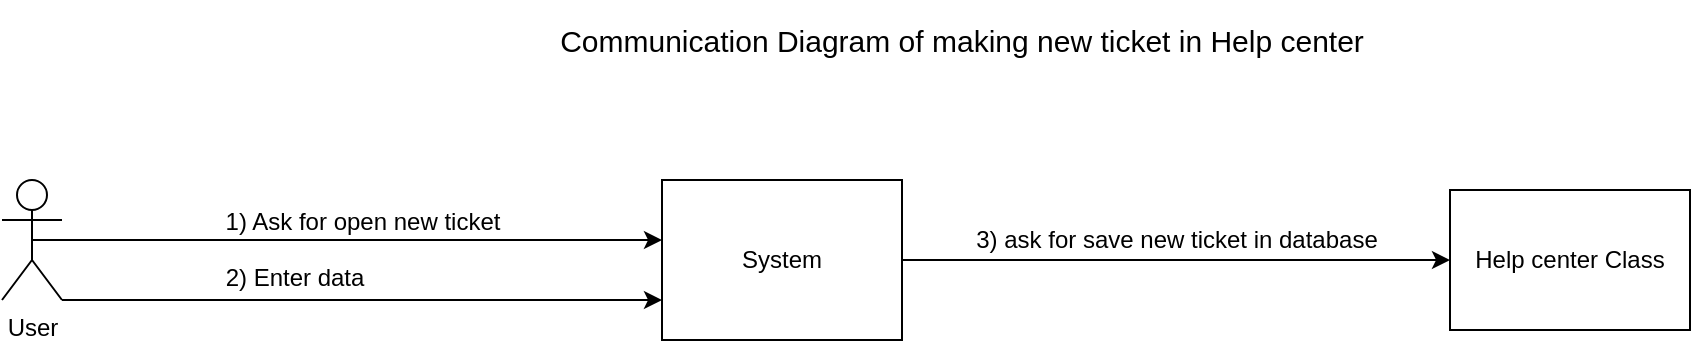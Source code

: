 <mxfile version="10.6.8" type="github"><diagram id="U98zmkjRv9xS78Da_DHq" name="Page-1"><mxGraphModel dx="802" dy="561" grid="1" gridSize="10" guides="1" tooltips="1" connect="1" arrows="1" fold="1" page="1" pageScale="1" pageWidth="583" pageHeight="413" math="0" shadow="0"><root><mxCell id="0"/><mxCell id="1" parent="0"/><mxCell id="k3mgkPBG4g5-mX5Q2fKJ-5" style="edgeStyle=orthogonalEdgeStyle;rounded=0;orthogonalLoop=1;jettySize=auto;html=1;exitX=0.5;exitY=0.5;exitDx=0;exitDy=0;exitPerimeter=0;" edge="1" parent="1" source="k3mgkPBG4g5-mX5Q2fKJ-1"><mxGeometry relative="1" as="geometry"><mxPoint x="360" y="160" as="targetPoint"/></mxGeometry></mxCell><mxCell id="k3mgkPBG4g5-mX5Q2fKJ-6" value="&lt;span&gt;1) Ask for open new ticket&lt;/span&gt;&lt;br&gt;" style="text;html=1;resizable=0;points=[];align=center;verticalAlign=middle;labelBackgroundColor=#ffffff;" vertex="1" connectable="0" parent="k3mgkPBG4g5-mX5Q2fKJ-5"><mxGeometry x="0.225" relative="1" as="geometry"><mxPoint x="-28" y="-10" as="offset"/></mxGeometry></mxCell><mxCell id="k3mgkPBG4g5-mX5Q2fKJ-1" value="User" style="shape=umlActor;verticalLabelPosition=bottom;labelBackgroundColor=#ffffff;verticalAlign=top;html=1;outlineConnect=0;" vertex="1" parent="1"><mxGeometry x="30" y="130" width="30" height="60" as="geometry"/></mxCell><mxCell id="k3mgkPBG4g5-mX5Q2fKJ-10" style="edgeStyle=orthogonalEdgeStyle;rounded=0;orthogonalLoop=1;jettySize=auto;html=1;exitX=1;exitY=0.5;exitDx=0;exitDy=0;entryX=0;entryY=0.5;entryDx=0;entryDy=0;" edge="1" parent="1" source="k3mgkPBG4g5-mX5Q2fKJ-2" target="k3mgkPBG4g5-mX5Q2fKJ-3"><mxGeometry relative="1" as="geometry"/></mxCell><mxCell id="k3mgkPBG4g5-mX5Q2fKJ-11" value="&lt;span&gt;3) ask for save new ticket in database&lt;/span&gt;&lt;br&gt;" style="text;html=1;resizable=0;points=[];align=center;verticalAlign=middle;labelBackgroundColor=#ffffff;" vertex="1" connectable="0" parent="k3mgkPBG4g5-mX5Q2fKJ-10"><mxGeometry x="-0.759" y="1" relative="1" as="geometry"><mxPoint x="104" y="-9" as="offset"/></mxGeometry></mxCell><mxCell id="k3mgkPBG4g5-mX5Q2fKJ-2" value="System" style="rounded=0;whiteSpace=wrap;html=1;" vertex="1" parent="1"><mxGeometry x="360" y="130" width="120" height="80" as="geometry"/></mxCell><mxCell id="k3mgkPBG4g5-mX5Q2fKJ-3" value="Help center Class" style="rounded=0;whiteSpace=wrap;html=1;" vertex="1" parent="1"><mxGeometry x="754" y="135" width="120" height="70" as="geometry"/></mxCell><mxCell id="k3mgkPBG4g5-mX5Q2fKJ-4" value="&lt;font style=&quot;font-size: 15px&quot;&gt;Communication Diagram of making new ticket in Help center&lt;/font&gt;" style="text;html=1;strokeColor=none;fillColor=none;align=center;verticalAlign=middle;whiteSpace=wrap;rounded=0;" vertex="1" parent="1"><mxGeometry x="280" y="40" width="460" height="40" as="geometry"/></mxCell><mxCell id="k3mgkPBG4g5-mX5Q2fKJ-8" value="" style="endArrow=classic;html=1;exitX=1;exitY=1;exitDx=0;exitDy=0;exitPerimeter=0;entryX=0;entryY=0.75;entryDx=0;entryDy=0;" edge="1" parent="1" source="k3mgkPBG4g5-mX5Q2fKJ-1" target="k3mgkPBG4g5-mX5Q2fKJ-2"><mxGeometry width="50" height="50" relative="1" as="geometry"><mxPoint x="180" y="210" as="sourcePoint"/><mxPoint x="230" y="160" as="targetPoint"/></mxGeometry></mxCell><mxCell id="k3mgkPBG4g5-mX5Q2fKJ-9" value="&lt;span&gt;2) Enter data&lt;/span&gt;&lt;br&gt;" style="text;html=1;resizable=0;points=[];align=center;verticalAlign=middle;labelBackgroundColor=#ffffff;" vertex="1" connectable="0" parent="k3mgkPBG4g5-mX5Q2fKJ-8"><mxGeometry x="-0.16" y="-2" relative="1" as="geometry"><mxPoint x="-10" y="-13" as="offset"/></mxGeometry></mxCell></root></mxGraphModel></diagram></mxfile>